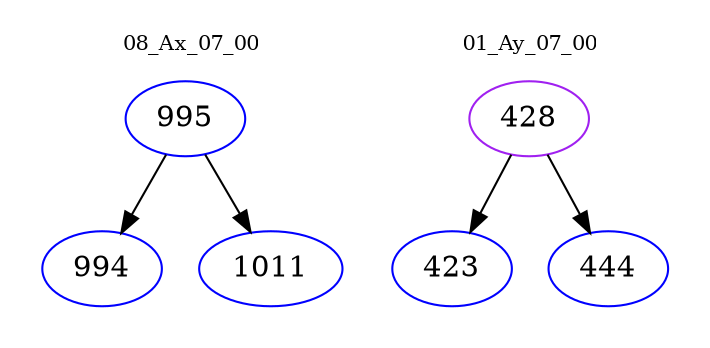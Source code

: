 digraph{
subgraph cluster_0 {
color = white
label = "08_Ax_07_00";
fontsize=10;
T0_995 [label="995", color="blue"]
T0_995 -> T0_994 [color="black"]
T0_994 [label="994", color="blue"]
T0_995 -> T0_1011 [color="black"]
T0_1011 [label="1011", color="blue"]
}
subgraph cluster_1 {
color = white
label = "01_Ay_07_00";
fontsize=10;
T1_428 [label="428", color="purple"]
T1_428 -> T1_423 [color="black"]
T1_423 [label="423", color="blue"]
T1_428 -> T1_444 [color="black"]
T1_444 [label="444", color="blue"]
}
}
